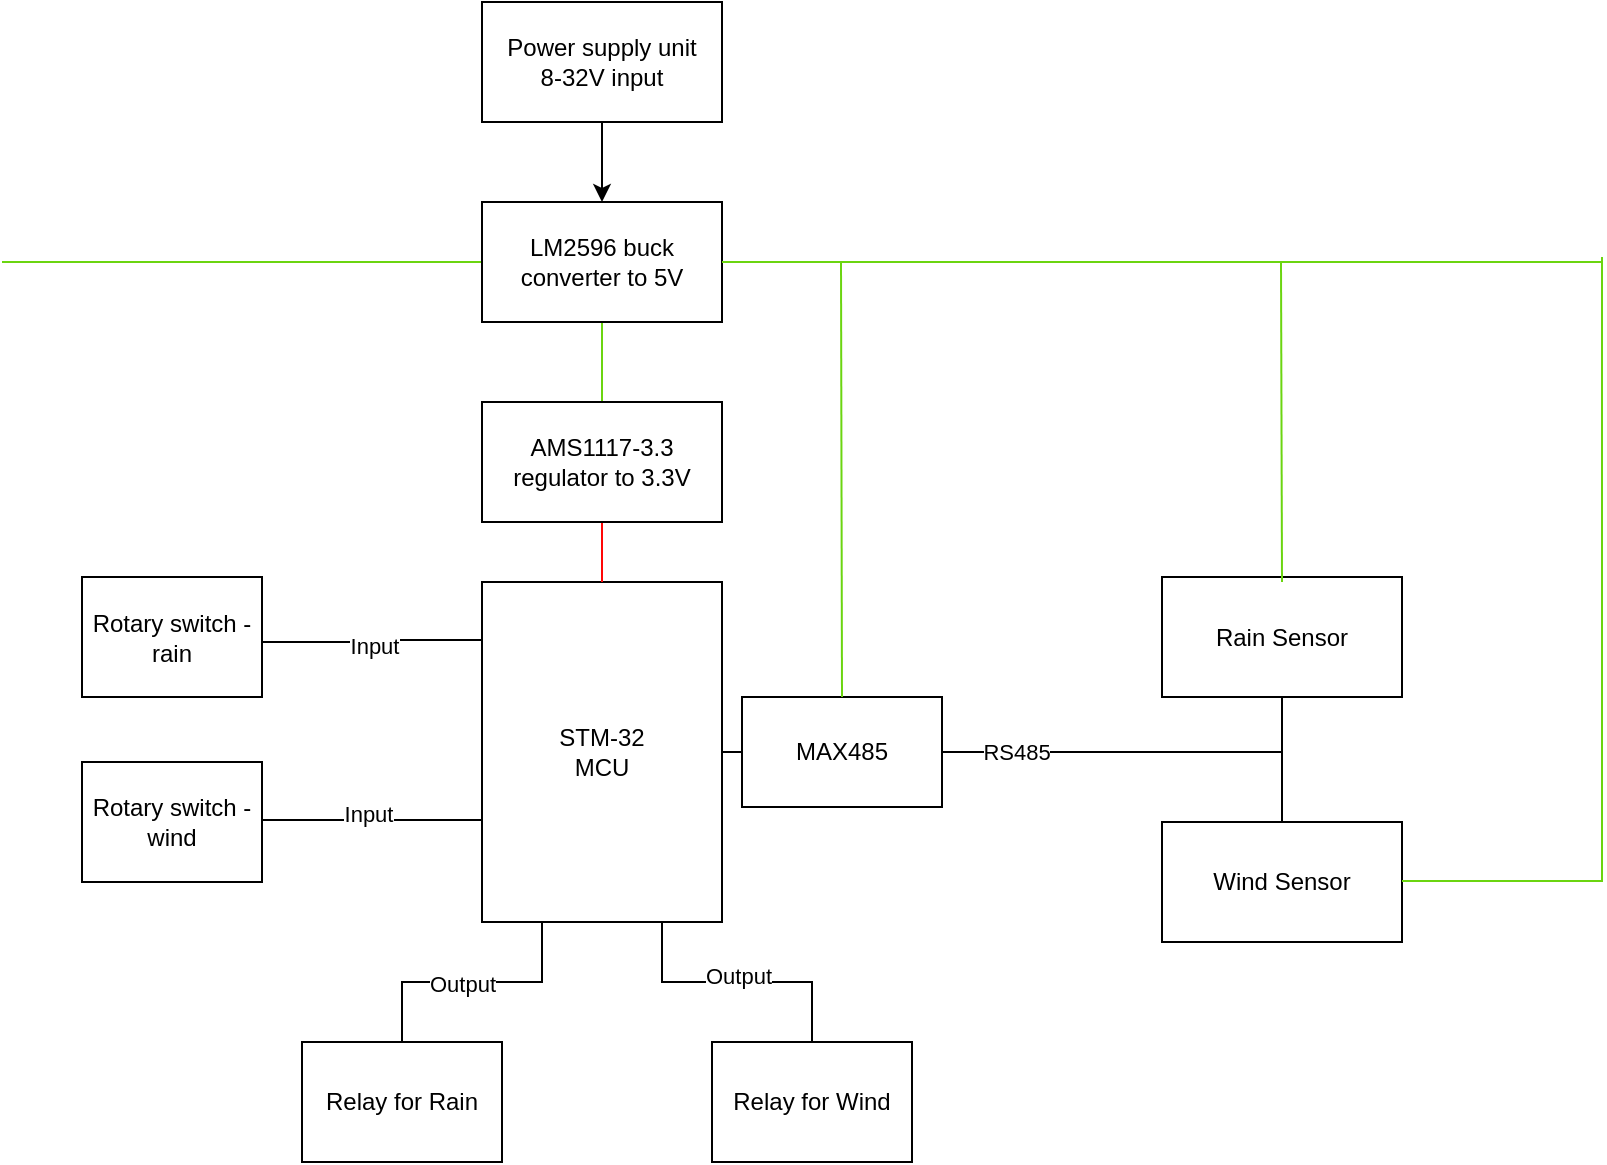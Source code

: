<mxfile version="27.2.0">
  <diagram name="Page-1" id="KXagy0qOkPM8fm5rI9ap">
    <mxGraphModel dx="1426" dy="785" grid="1" gridSize="10" guides="1" tooltips="1" connect="1" arrows="1" fold="1" page="1" pageScale="1" pageWidth="850" pageHeight="1100" math="0" shadow="0">
      <root>
        <mxCell id="0" />
        <mxCell id="1" parent="0" />
        <mxCell id="4x-Ueavyg5gqqz9B8bQs-12" style="edgeStyle=orthogonalEdgeStyle;rounded=0;orthogonalLoop=1;jettySize=auto;html=1;exitX=1;exitY=0.5;exitDx=0;exitDy=0;endArrow=none;endFill=0;" parent="1" source="4x-Ueavyg5gqqz9B8bQs-2" edge="1">
          <mxGeometry relative="1" as="geometry">
            <mxPoint x="470" y="375" as="targetPoint" />
          </mxGeometry>
        </mxCell>
        <mxCell id="a4D79lJlSxF3mq2M04wu-38" style="edgeStyle=orthogonalEdgeStyle;rounded=0;orthogonalLoop=1;jettySize=auto;html=1;entryX=0.5;entryY=0;entryDx=0;entryDy=0;endArrow=none;endFill=0;exitX=0.25;exitY=1;exitDx=0;exitDy=0;" edge="1" parent="1" source="4x-Ueavyg5gqqz9B8bQs-2" target="a4D79lJlSxF3mq2M04wu-36">
          <mxGeometry relative="1" as="geometry">
            <mxPoint x="320" y="550" as="targetPoint" />
            <Array as="points">
              <mxPoint x="290" y="490" />
              <mxPoint x="220" y="490" />
            </Array>
          </mxGeometry>
        </mxCell>
        <mxCell id="a4D79lJlSxF3mq2M04wu-56" value="Output" style="edgeLabel;html=1;align=center;verticalAlign=middle;resizable=0;points=[];" vertex="1" connectable="0" parent="a4D79lJlSxF3mq2M04wu-38">
          <mxGeometry x="0.077" y="1" relative="1" as="geometry">
            <mxPoint as="offset" />
          </mxGeometry>
        </mxCell>
        <mxCell id="4x-Ueavyg5gqqz9B8bQs-2" value="STM-32&lt;div&gt;MCU&lt;/div&gt;" style="rounded=0;whiteSpace=wrap;html=1;" parent="1" vertex="1">
          <mxGeometry x="260" y="290" width="120" height="170" as="geometry" />
        </mxCell>
        <mxCell id="4x-Ueavyg5gqqz9B8bQs-14" value="MAX485" style="rounded=0;whiteSpace=wrap;html=1;" parent="1" vertex="1">
          <mxGeometry x="390" y="347.5" width="100" height="55" as="geometry" />
        </mxCell>
        <mxCell id="4x-Ueavyg5gqqz9B8bQs-15" value="" style="endArrow=none;html=1;rounded=0;exitX=1;exitY=0.5;exitDx=0;exitDy=0;" parent="1" source="4x-Ueavyg5gqqz9B8bQs-14" edge="1">
          <mxGeometry width="50" height="50" relative="1" as="geometry">
            <mxPoint x="400" y="430" as="sourcePoint" />
            <mxPoint x="660" y="375" as="targetPoint" />
          </mxGeometry>
        </mxCell>
        <mxCell id="a4D79lJlSxF3mq2M04wu-25" value="RS485" style="edgeLabel;html=1;align=center;verticalAlign=middle;resizable=0;points=[];" vertex="1" connectable="0" parent="4x-Ueavyg5gqqz9B8bQs-15">
          <mxGeometry x="-0.565" relative="1" as="geometry">
            <mxPoint as="offset" />
          </mxGeometry>
        </mxCell>
        <mxCell id="4x-Ueavyg5gqqz9B8bQs-20" value="" style="edgeStyle=orthogonalEdgeStyle;rounded=0;orthogonalLoop=1;jettySize=auto;html=1;endArrow=none;endFill=0;" parent="1" source="4x-Ueavyg5gqqz9B8bQs-16" target="4x-Ueavyg5gqqz9B8bQs-17" edge="1">
          <mxGeometry relative="1" as="geometry" />
        </mxCell>
        <mxCell id="4x-Ueavyg5gqqz9B8bQs-16" value="Wind Sensor" style="rounded=0;whiteSpace=wrap;html=1;" parent="1" vertex="1">
          <mxGeometry x="600" y="410" width="120" height="60" as="geometry" />
        </mxCell>
        <mxCell id="4x-Ueavyg5gqqz9B8bQs-19" style="edgeStyle=orthogonalEdgeStyle;rounded=0;orthogonalLoop=1;jettySize=auto;html=1;exitX=0.5;exitY=1;exitDx=0;exitDy=0;endArrow=none;endFill=0;" parent="1" source="4x-Ueavyg5gqqz9B8bQs-17" edge="1">
          <mxGeometry relative="1" as="geometry">
            <mxPoint x="660" y="380" as="targetPoint" />
          </mxGeometry>
        </mxCell>
        <mxCell id="4x-Ueavyg5gqqz9B8bQs-17" value="Rain Sensor" style="rounded=0;whiteSpace=wrap;html=1;" parent="1" vertex="1">
          <mxGeometry x="600" y="287.5" width="120" height="60" as="geometry" />
        </mxCell>
        <mxCell id="a4D79lJlSxF3mq2M04wu-32" value="" style="edgeStyle=orthogonalEdgeStyle;rounded=0;orthogonalLoop=1;jettySize=auto;html=1;" edge="1" parent="1" source="a4D79lJlSxF3mq2M04wu-1" target="a4D79lJlSxF3mq2M04wu-5">
          <mxGeometry relative="1" as="geometry" />
        </mxCell>
        <mxCell id="a4D79lJlSxF3mq2M04wu-1" value="Power supply unit&lt;div&gt;8-32V input&lt;/div&gt;" style="rounded=0;whiteSpace=wrap;html=1;" vertex="1" parent="1">
          <mxGeometry x="260" width="120" height="60" as="geometry" />
        </mxCell>
        <mxCell id="a4D79lJlSxF3mq2M04wu-12" style="edgeStyle=orthogonalEdgeStyle;rounded=0;orthogonalLoop=1;jettySize=auto;html=1;exitX=0;exitY=0.5;exitDx=0;exitDy=0;fillColor=#d5e8d4;strokeColor=#6BD510;endArrow=none;endFill=0;" edge="1" parent="1" source="a4D79lJlSxF3mq2M04wu-5">
          <mxGeometry relative="1" as="geometry">
            <mxPoint x="20" y="130" as="targetPoint" />
          </mxGeometry>
        </mxCell>
        <mxCell id="a4D79lJlSxF3mq2M04wu-31" value="" style="edgeStyle=orthogonalEdgeStyle;rounded=0;orthogonalLoop=1;jettySize=auto;html=1;endArrow=none;endFill=0;strokeColor=#6BD510;" edge="1" parent="1" source="a4D79lJlSxF3mq2M04wu-5" target="a4D79lJlSxF3mq2M04wu-8">
          <mxGeometry relative="1" as="geometry" />
        </mxCell>
        <mxCell id="a4D79lJlSxF3mq2M04wu-5" value="LM2596 buck converter to 5V" style="rounded=0;whiteSpace=wrap;html=1;" vertex="1" parent="1">
          <mxGeometry x="260" y="100" width="120" height="60" as="geometry" />
        </mxCell>
        <mxCell id="a4D79lJlSxF3mq2M04wu-30" value="" style="edgeStyle=orthogonalEdgeStyle;rounded=0;orthogonalLoop=1;jettySize=auto;html=1;strokeColor=#FF0606;endArrow=none;endFill=0;" edge="1" parent="1" source="a4D79lJlSxF3mq2M04wu-8" target="4x-Ueavyg5gqqz9B8bQs-2">
          <mxGeometry relative="1" as="geometry" />
        </mxCell>
        <mxCell id="a4D79lJlSxF3mq2M04wu-8" value="AMS1117-3.3 regulator to 3.3V" style="rounded=0;whiteSpace=wrap;html=1;" vertex="1" parent="1">
          <mxGeometry x="260" y="200" width="120" height="60" as="geometry" />
        </mxCell>
        <mxCell id="a4D79lJlSxF3mq2M04wu-9" value="" style="endArrow=none;html=1;rounded=0;exitX=1;exitY=0.5;exitDx=0;exitDy=0;fillColor=#d5e8d4;strokeColor=#6BD510;" edge="1" parent="1" source="a4D79lJlSxF3mq2M04wu-5">
          <mxGeometry width="50" height="50" relative="1" as="geometry">
            <mxPoint x="400" y="180" as="sourcePoint" />
            <mxPoint x="820" y="130" as="targetPoint" />
          </mxGeometry>
        </mxCell>
        <mxCell id="a4D79lJlSxF3mq2M04wu-19" value="" style="endArrow=none;html=1;rounded=0;strokeColor=#6BD510;exitX=0.5;exitY=0;exitDx=0;exitDy=0;" edge="1" parent="1" source="4x-Ueavyg5gqqz9B8bQs-14">
          <mxGeometry width="50" height="50" relative="1" as="geometry">
            <mxPoint x="439.5" y="370" as="sourcePoint" />
            <mxPoint x="439.5" y="130" as="targetPoint" />
          </mxGeometry>
        </mxCell>
        <mxCell id="a4D79lJlSxF3mq2M04wu-24" value="" style="endArrow=none;html=1;rounded=0;strokeColor=#6BD510;" edge="1" parent="1">
          <mxGeometry width="50" height="50" relative="1" as="geometry">
            <mxPoint x="660" y="290" as="sourcePoint" />
            <mxPoint x="659.5" y="130" as="targetPoint" />
          </mxGeometry>
        </mxCell>
        <mxCell id="a4D79lJlSxF3mq2M04wu-27" value="" style="endArrow=none;html=1;rounded=0;strokeColor=#6BD510;" edge="1" parent="1">
          <mxGeometry width="50" height="50" relative="1" as="geometry">
            <mxPoint x="820" y="440" as="sourcePoint" />
            <mxPoint x="820" y="127.5" as="targetPoint" />
          </mxGeometry>
        </mxCell>
        <mxCell id="a4D79lJlSxF3mq2M04wu-29" value="" style="edgeStyle=none;orthogonalLoop=1;jettySize=auto;html=1;rounded=0;endArrow=none;endFill=0;strokeColor=#6BD510;" edge="1" parent="1">
          <mxGeometry width="100" relative="1" as="geometry">
            <mxPoint x="720" y="439.5" as="sourcePoint" />
            <mxPoint x="820" y="439.5" as="targetPoint" />
            <Array as="points" />
          </mxGeometry>
        </mxCell>
        <mxCell id="a4D79lJlSxF3mq2M04wu-36" value="Relay for Rain" style="rounded=0;whiteSpace=wrap;html=1;" vertex="1" parent="1">
          <mxGeometry x="170" y="520" width="100" height="60" as="geometry" />
        </mxCell>
        <mxCell id="a4D79lJlSxF3mq2M04wu-40" style="edgeStyle=orthogonalEdgeStyle;rounded=0;orthogonalLoop=1;jettySize=auto;html=1;endArrow=none;endFill=0;entryX=0.75;entryY=1;entryDx=0;entryDy=0;" edge="1" parent="1" source="a4D79lJlSxF3mq2M04wu-37" target="4x-Ueavyg5gqqz9B8bQs-2">
          <mxGeometry relative="1" as="geometry">
            <mxPoint x="340" y="470" as="targetPoint" />
          </mxGeometry>
        </mxCell>
        <mxCell id="a4D79lJlSxF3mq2M04wu-57" value="Output" style="edgeLabel;html=1;align=center;verticalAlign=middle;resizable=0;points=[];" vertex="1" connectable="0" parent="a4D79lJlSxF3mq2M04wu-40">
          <mxGeometry x="-0.007" y="-3" relative="1" as="geometry">
            <mxPoint as="offset" />
          </mxGeometry>
        </mxCell>
        <mxCell id="a4D79lJlSxF3mq2M04wu-37" value="Relay for Wind" style="rounded=0;whiteSpace=wrap;html=1;" vertex="1" parent="1">
          <mxGeometry x="375" y="520" width="100" height="60" as="geometry" />
        </mxCell>
        <mxCell id="a4D79lJlSxF3mq2M04wu-45" value="Rotary switch - rain" style="rounded=0;whiteSpace=wrap;html=1;" vertex="1" parent="1">
          <mxGeometry x="60" y="287.5" width="90" height="60" as="geometry" />
        </mxCell>
        <mxCell id="a4D79lJlSxF3mq2M04wu-47" value="Rotary switch - wind" style="rounded=0;whiteSpace=wrap;html=1;" vertex="1" parent="1">
          <mxGeometry x="60" y="380" width="90" height="60" as="geometry" />
        </mxCell>
        <mxCell id="a4D79lJlSxF3mq2M04wu-50" style="edgeStyle=orthogonalEdgeStyle;rounded=0;orthogonalLoop=1;jettySize=auto;html=1;endArrow=none;endFill=0;" edge="1" parent="1" source="a4D79lJlSxF3mq2M04wu-45">
          <mxGeometry relative="1" as="geometry">
            <mxPoint x="260" y="318" as="targetPoint" />
            <Array as="points">
              <mxPoint x="205" y="320" />
              <mxPoint x="205" y="319" />
            </Array>
          </mxGeometry>
        </mxCell>
        <mxCell id="a4D79lJlSxF3mq2M04wu-54" value="Input" style="edgeLabel;html=1;align=center;verticalAlign=middle;resizable=0;points=[];" vertex="1" connectable="0" parent="a4D79lJlSxF3mq2M04wu-50">
          <mxGeometry x="-0.009" y="-2" relative="1" as="geometry">
            <mxPoint x="-1" y="2" as="offset" />
          </mxGeometry>
        </mxCell>
        <mxCell id="a4D79lJlSxF3mq2M04wu-51" style="edgeStyle=orthogonalEdgeStyle;rounded=0;orthogonalLoop=1;jettySize=auto;html=1;endArrow=none;endFill=0;" edge="1" parent="1" source="a4D79lJlSxF3mq2M04wu-47">
          <mxGeometry relative="1" as="geometry">
            <mxPoint x="260" y="409" as="targetPoint" />
            <Array as="points">
              <mxPoint x="180" y="409" />
              <mxPoint x="180" y="409" />
            </Array>
          </mxGeometry>
        </mxCell>
        <mxCell id="a4D79lJlSxF3mq2M04wu-55" value="Input" style="edgeLabel;html=1;align=center;verticalAlign=middle;resizable=0;points=[];" vertex="1" connectable="0" parent="a4D79lJlSxF3mq2M04wu-51">
          <mxGeometry x="-0.036" y="3" relative="1" as="geometry">
            <mxPoint as="offset" />
          </mxGeometry>
        </mxCell>
      </root>
    </mxGraphModel>
  </diagram>
</mxfile>
